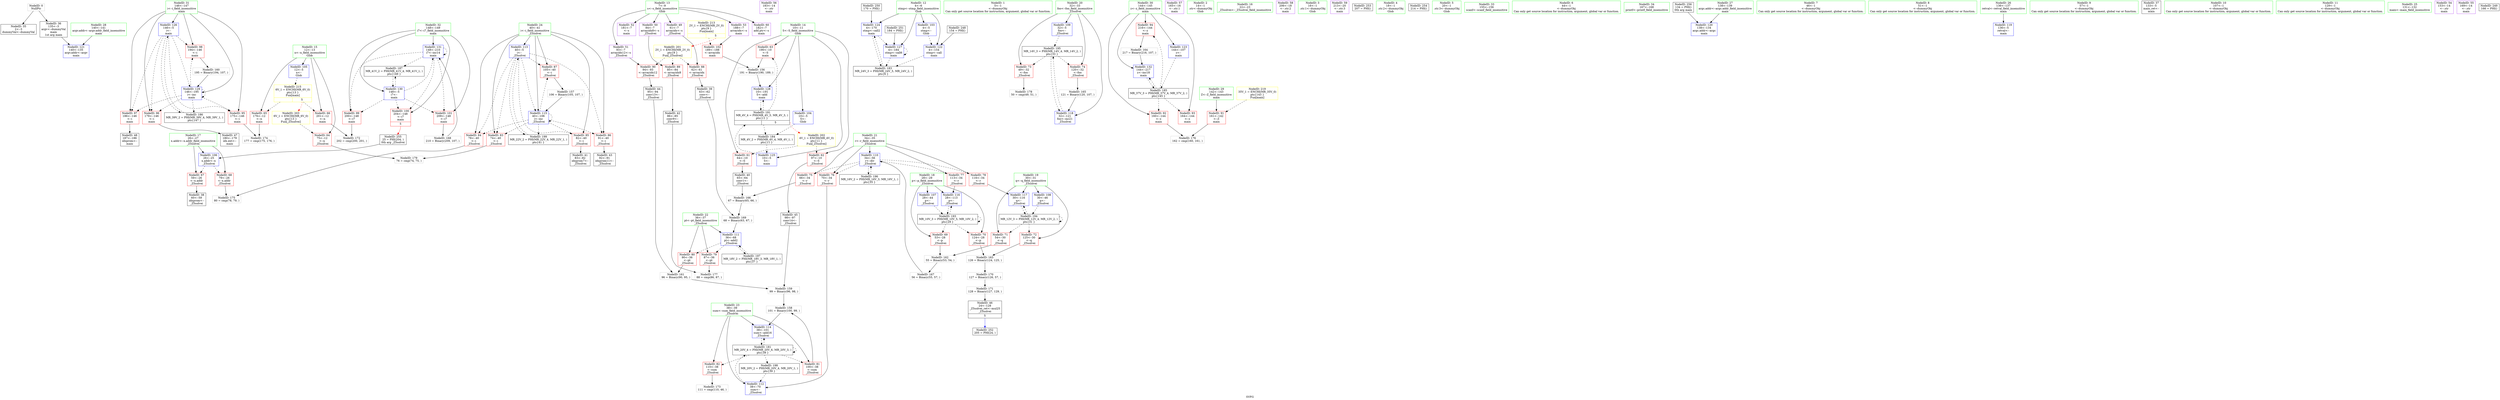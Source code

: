 digraph "SVFG" {
	label="SVFG";

	Node0x5597583ce520 [shape=record,color=grey,label="{NodeID: 0\nNullPtr}"];
	Node0x5597583ce520 -> Node0x5597583e9340[style=solid];
	Node0x5597583ce520 -> Node0x5597583e9440[style=solid];
	Node0x5597583e9ed0 [shape=record,color=red,label="{NodeID: 97\n186\<--146\n\<--i\nmain\n}"];
	Node0x5597583e9ed0 -> Node0x5597583eae20[style=solid];
	Node0x5597583e8310 [shape=record,color=green,label="{NodeID: 14\n10\<--11\nS\<--S_field_insensitive\nGlob }"];
	Node0x5597583e8310 -> Node0x5597583eb8b0[style=solid];
	Node0x5597583e8310 -> Node0x5597583eb980[style=solid];
	Node0x5597583e8310 -> Node0x5597583eba50[style=solid];
	Node0x5597583e8310 -> Node0x5597583ea4b0[style=solid];
	Node0x5597583e8310 -> Node0x5597583efd60[style=solid];
	Node0x5597583e8310 -> Node0x5597583effd0[style=solid];
	Node0x5597583ee330 [shape=record,color=black,label="{NodeID: 194\nMR_12V_3 = PHI(MR_12V_4, MR_12V_2, )\npts\{31 \}\n}"];
	Node0x5597583ee330 -> Node0x5597583ec0d0[style=dashed];
	Node0x5597583ee330 -> Node0x5597583ec1a0[style=dashed];
	Node0x5597583ee330 -> Node0x5597583ef6e0[style=dashed];
	Node0x5597583ee330 -> Node0x5597583ee330[style=dashed];
	Node0x5597583eaac0 [shape=record,color=blue,label="{NodeID: 111\n36\<--68\npt\<--add2\n_Z5solvei\n}"];
	Node0x5597583eaac0 -> Node0x5597583ec750[style=dashed];
	Node0x5597583eaac0 -> Node0x5597583ec820[style=dashed];
	Node0x5597583eaac0 -> Node0x559758400480[style=dashed];
	Node0x5597583e8d30 [shape=record,color=green,label="{NodeID: 28\n140\<--141\nargv.addr\<--argv.addr_field_insensitive\nmain\n}"];
	Node0x5597583e8d30 -> Node0x5597583efa20[style=solid];
	Node0x5597583efd60 [shape=record,color=blue,label="{NodeID: 125\n10\<--5\nS\<--\nmain\n}"];
	Node0x5597583efd60 -> Node0x5597583fd660[style=dashed];
	Node0x5597583e9920 [shape=record,color=black,label="{NodeID: 42\n86\<--85\nconv9\<--\n_Z5solvei\n}"];
	Node0x5597583e9920 -> Node0x5597583f38b0[style=solid];
	Node0x5597583eb4a0 [shape=record,color=purple,label="{NodeID: 56\n183\<--14\n\<--.str\nmain\n}"];
	Node0x5597583ec000 [shape=record,color=red,label="{NodeID: 70\n124\<--28\n\<--p\n_Z5solvei\n}"];
	Node0x5597583ec000 -> Node0x5597583f23b0[style=solid];
	Node0x559758410a50 [shape=record,color=black,label="{NodeID: 250\n170 = PHI()\n}"];
	Node0x559758410a50 -> Node0x5597583efc90[style=solid];
	Node0x5597583f29b0 [shape=record,color=grey,label="{NodeID: 167\n56 = Binary(55, 57, )\n}"];
	Node0x5597583f29b0 -> Node0x5597583ea9f0[style=solid];
	Node0x5597583ecb60 [shape=record,color=red,label="{NodeID: 84\n78\<--40\n\<--i\n_Z5solvei\n}"];
	Node0x5597583ecb60 -> Node0x5597583f35b0[style=solid];
	Node0x5597583e7550 [shape=record,color=green,label="{NodeID: 1\n5\<--1\n\<--dummyObj\nCan only get source location for instruction, argument, global var or function.}"];
	Node0x5597583fa460 [shape=record,color=black,label="{NodeID: 181\nMR_20V_4 = PHI(MR_20V_6, MR_20V_3, )\npts\{39 \}\n}"];
	Node0x5597583fa460 -> Node0x5597583ec8f0[style=dashed];
	Node0x5597583fa460 -> Node0x5597583ec9c0[style=dashed];
	Node0x5597583fa460 -> Node0x5597583ead30[style=dashed];
	Node0x5597583fa460 -> Node0x5597583fa460[style=dashed];
	Node0x5597583fa460 -> Node0x559758400980[style=dashed];
	Node0x5597583e9fa0 [shape=record,color=red,label="{NodeID: 98\n194\<--146\n\<--i\nmain\n}"];
	Node0x5597583e9fa0 -> Node0x5597583f1f30[style=solid];
	Node0x5597583e83a0 [shape=record,color=green,label="{NodeID: 15\n12\<--13\nn\<--n_field_insensitive\nGlob }"];
	Node0x5597583e83a0 -> Node0x5597583ebb20[style=solid];
	Node0x5597583e83a0 -> Node0x5597583ebbf0[style=solid];
	Node0x5597583e83a0 -> Node0x5597583ebcc0[style=solid];
	Node0x5597583e83a0 -> Node0x5597583ea5b0[style=solid];
	Node0x5597583ee420 [shape=record,color=black,label="{NodeID: 195\nMR_14V_3 = PHI(MR_14V_4, MR_14V_2, )\npts\{33 \}\n}"];
	Node0x5597583ee420 -> Node0x5597583ec270[style=dashed];
	Node0x5597583ee420 -> Node0x5597583ec340[style=dashed];
	Node0x5597583ee420 -> Node0x5597583ef7b0[style=dashed];
	Node0x5597583eab90 [shape=record,color=blue,label="{NodeID: 112\n38\<--70\nsum\<--\n_Z5solvei\n}"];
	Node0x5597583eab90 -> Node0x5597583fa460[style=dashed];
	Node0x5597583e8e00 [shape=record,color=green,label="{NodeID: 29\n142\<--143\nZ\<--Z_field_insensitive\nmain\n}"];
	Node0x5597583e8e00 -> Node0x5597583ed110[style=solid];
	Node0x5597583efe30 [shape=record,color=blue,label="{NodeID: 126\n146\<--5\ni\<--\nmain\n}"];
	Node0x5597583efe30 -> Node0x5597583ed450[style=dashed];
	Node0x5597583efe30 -> Node0x5597583e9e00[style=dashed];
	Node0x5597583efe30 -> Node0x5597583e9ed0[style=dashed];
	Node0x5597583efe30 -> Node0x5597583e9fa0[style=dashed];
	Node0x5597583efe30 -> Node0x5597583f00a0[style=dashed];
	Node0x5597583efe30 -> Node0x5597583fbd60[style=dashed];
	Node0x5597583e99f0 [shape=record,color=black,label="{NodeID: 43\n92\<--91\nidxprom11\<--\n_Z5solvei\n}"];
	Node0x5597583eb570 [shape=record,color=purple,label="{NodeID: 57\n165\<--16\n\<--.str.1\nmain\n}"];
	Node0x5597583ec0d0 [shape=record,color=red,label="{NodeID: 71\n54\<--30\n\<--q\n_Z5solvei\n}"];
	Node0x5597583ec0d0 -> Node0x5597583f2230[style=solid];
	Node0x559758410b80 [shape=record,color=black,label="{NodeID: 251\n184 = PHI()\n}"];
	Node0x559758410b80 -> Node0x5597583eff00[style=solid];
	Node0x5597583f2b30 [shape=record,color=grey,label="{NodeID: 168\n210 = Binary(209, 107, )\n}"];
	Node0x5597583f2b30 -> Node0x5597583f0240[style=solid];
	Node0x5597583ecc30 [shape=record,color=red,label="{NodeID: 85\n82\<--40\n\<--i\n_Z5solvei\n}"];
	Node0x5597583ecc30 -> Node0x5597583e9850[style=solid];
	Node0x5597583e75e0 [shape=record,color=green,label="{NodeID: 2\n14\<--1\n.str\<--dummyObj\nGlob }"];
	Node0x5597583ea070 [shape=record,color=red,label="{NodeID: 99\n200\<--148\n\<--i7\nmain\n}"];
	Node0x5597583ea070 -> Node0x5597583f3130[style=solid];
	Node0x5597583e8430 [shape=record,color=green,label="{NodeID: 16\n22\<--23\n_Z5solvei\<--_Z5solvei_field_insensitive\n}"];
	Node0x5597583fff80 [shape=record,color=black,label="{NodeID: 196\nMR_16V_2 = PHI(MR_16V_3, MR_16V_1, )\npts\{35 \}\n}"];
	Node0x5597583fff80 -> Node0x5597583ea9f0[style=dashed];
	Node0x5597583eac60 [shape=record,color=blue,label="{NodeID: 113\n40\<--5\ni\<--\n_Z5solvei\n}"];
	Node0x5597583eac60 -> Node0x5597583eca90[style=dashed];
	Node0x5597583eac60 -> Node0x5597583ecb60[style=dashed];
	Node0x5597583eac60 -> Node0x5597583ecc30[style=dashed];
	Node0x5597583eac60 -> Node0x5597583ecd00[style=dashed];
	Node0x5597583eac60 -> Node0x5597583ecdd0[style=dashed];
	Node0x5597583eac60 -> Node0x5597583ef540[style=dashed];
	Node0x5597583eac60 -> Node0x559758400e80[style=dashed];
	Node0x5597583e8ed0 [shape=record,color=green,label="{NodeID: 30\n144\<--145\nz\<--z_field_insensitive\nmain\n}"];
	Node0x5597583e8ed0 -> Node0x5597583ed1e0[style=solid];
	Node0x5597583e8ed0 -> Node0x5597583ed2b0[style=solid];
	Node0x5597583e8ed0 -> Node0x5597583ed380[style=solid];
	Node0x5597583e8ed0 -> Node0x5597583efbc0[style=solid];
	Node0x5597583e8ed0 -> Node0x5597583f0310[style=solid];
	Node0x5597583eff00 [shape=record,color=blue,label="{NodeID: 127\n4\<--184\nstmp\<--call6\nmain\n}"];
	Node0x5597583eff00 -> Node0x5597583eff00[style=dashed];
	Node0x5597583eff00 -> Node0x5597583fae60[style=dashed];
	Node0x5597583e9ac0 [shape=record,color=black,label="{NodeID: 44\n95\<--94\nconv13\<--\n_Z5solvei\n}"];
	Node0x5597583e9ac0 -> Node0x5597583f20b0[style=solid];
	Node0x5597583eb640 [shape=record,color=purple,label="{NodeID: 58\n206\<--18\n\<--.str.2\nmain\n}"];
	Node0x5597583ec1a0 [shape=record,color=red,label="{NodeID: 72\n125\<--30\n\<--q\n_Z5solvei\n}"];
	Node0x5597583ec1a0 -> Node0x5597583f23b0[style=solid];
	Node0x559758410c80 [shape=record,color=black,label="{NodeID: 252\n205 = PHI(24, )\n}"];
	Node0x5597583f2cb0 [shape=record,color=grey,label="{NodeID: 169\n68 = Binary(63, 67, )\n}"];
	Node0x5597583f2cb0 -> Node0x5597583eaac0[style=solid];
	Node0x5597583ecd00 [shape=record,color=red,label="{NodeID: 86\n91\<--40\n\<--i\n_Z5solvei\n}"];
	Node0x5597583ecd00 -> Node0x5597583e99f0[style=solid];
	Node0x5597583cd5b0 [shape=record,color=green,label="{NodeID: 3\n16\<--1\n.str.1\<--dummyObj\nGlob }"];
	Node0x5597583fae60 [shape=record,color=black,label="{NodeID: 183\nMR_24V_3 = PHI(MR_24V_5, MR_24V_2, )\npts\{6 \}\n}"];
	Node0x5597583fae60 -> Node0x5597583efc90[style=dashed];
	Node0x5597583ea140 [shape=record,color=red,label="{NodeID: 100\n204\<--148\n\<--i7\nmain\n|{<s0>5}}"];
	Node0x5597583ea140:s0 -> Node0x559758410fb0[style=solid,color=red];
	Node0x5597583e84c0 [shape=record,color=green,label="{NodeID: 17\n26\<--27\nx.addr\<--x.addr_field_insensitive\n_Z5solvei\n}"];
	Node0x5597583e84c0 -> Node0x5597583ebd90[style=solid];
	Node0x5597583e84c0 -> Node0x5597583ebe60[style=solid];
	Node0x5597583e84c0 -> Node0x5597583ea6b0[style=solid];
	Node0x559758400480 [shape=record,color=black,label="{NodeID: 197\nMR_18V_2 = PHI(MR_18V_3, MR_18V_1, )\npts\{37 \}\n}"];
	Node0x559758400480 -> Node0x5597583eaac0[style=dashed];
	Node0x5597583ead30 [shape=record,color=blue,label="{NodeID: 114\n38\<--101\nsum\<--add16\n_Z5solvei\n}"];
	Node0x5597583ead30 -> Node0x5597583fa460[style=dashed];
	Node0x5597583e8fa0 [shape=record,color=green,label="{NodeID: 31\n146\<--147\ni\<--i_field_insensitive\nmain\n}"];
	Node0x5597583e8fa0 -> Node0x5597583ed450[style=solid];
	Node0x5597583e8fa0 -> Node0x5597583e9e00[style=solid];
	Node0x5597583e8fa0 -> Node0x5597583e9ed0[style=solid];
	Node0x5597583e8fa0 -> Node0x5597583e9fa0[style=solid];
	Node0x5597583e8fa0 -> Node0x5597583efe30[style=solid];
	Node0x5597583e8fa0 -> Node0x5597583f00a0[style=solid];
	Node0x5597583effd0 [shape=record,color=blue,label="{NodeID: 128\n10\<--191\nS\<--add\nmain\n}"];
	Node0x5597583effd0 -> Node0x5597583fd660[style=dashed];
	Node0x5597583e9b90 [shape=record,color=black,label="{NodeID: 45\n98\<--97\nconv14\<--\n_Z5solvei\n}"];
	Node0x5597583e9b90 -> Node0x5597583f1db0[style=solid];
	Node0x5597583eb710 [shape=record,color=purple,label="{NodeID: 59\n213\<--20\n\<--.str.3\nmain\n}"];
	Node0x5597583f1930 [shape=record,color=grey,label="{NodeID: 156\n191 = Binary(190, 189, )\n}"];
	Node0x5597583f1930 -> Node0x5597583effd0[style=solid];
	Node0x5597583ec270 [shape=record,color=red,label="{NodeID: 73\n49\<--32\n\<--foo\n_Z5solvei\n}"];
	Node0x5597583ec270 -> Node0x5597583f3a30[style=solid];
	Node0x559758410e10 [shape=record,color=black,label="{NodeID: 253\n207 = PHI()\n}"];
	Node0x5597583f2e30 [shape=record,color=grey,label="{NodeID: 170\n127 = Binary(126, 57, )\n}"];
	Node0x5597583f2e30 -> Node0x5597583f2fb0[style=solid];
	Node0x5597583ecdd0 [shape=record,color=red,label="{NodeID: 87\n105\<--40\n\<--i\n_Z5solvei\n}"];
	Node0x5597583ecdd0 -> Node0x5597583f1ab0[style=solid];
	Node0x5597583cd640 [shape=record,color=green,label="{NodeID: 4\n18\<--1\n.str.2\<--dummyObj\nGlob }"];
	Node0x5597583fb360 [shape=record,color=black,label="{NodeID: 184\nMR_4V_2 = PHI(MR_4V_4, MR_4V_1, )\npts\{11 \}\n}"];
	Node0x5597583fb360 -> Node0x5597583efd60[style=dashed];
	Node0x5597583ea210 [shape=record,color=red,label="{NodeID: 101\n209\<--148\n\<--i7\nmain\n}"];
	Node0x5597583ea210 -> Node0x5597583f2b30[style=solid];
	Node0x5597583e8550 [shape=record,color=green,label="{NodeID: 18\n28\<--29\np\<--p_field_insensitive\n_Z5solvei\n}"];
	Node0x5597583e8550 -> Node0x5597583ebf30[style=solid];
	Node0x5597583e8550 -> Node0x5597583ec000[style=solid];
	Node0x5597583e8550 -> Node0x5597583ea780[style=solid];
	Node0x5597583e8550 -> Node0x5597583ef610[style=solid];
	Node0x559758400980 [shape=record,color=black,label="{NodeID: 198\nMR_20V_2 = PHI(MR_20V_4, MR_20V_1, )\npts\{39 \}\n}"];
	Node0x559758400980 -> Node0x5597583eab90[style=dashed];
	Node0x5597583ef540 [shape=record,color=blue,label="{NodeID: 115\n40\<--106\ni\<--inc\n_Z5solvei\n}"];
	Node0x5597583ef540 -> Node0x5597583eca90[style=dashed];
	Node0x5597583ef540 -> Node0x5597583ecb60[style=dashed];
	Node0x5597583ef540 -> Node0x5597583ecc30[style=dashed];
	Node0x5597583ef540 -> Node0x5597583ecd00[style=dashed];
	Node0x5597583ef540 -> Node0x5597583ecdd0[style=dashed];
	Node0x5597583ef540 -> Node0x5597583ef540[style=dashed];
	Node0x5597583ef540 -> Node0x559758400e80[style=dashed];
	Node0x5597583e9070 [shape=record,color=green,label="{NodeID: 32\n148\<--149\ni7\<--i7_field_insensitive\nmain\n}"];
	Node0x5597583e9070 -> Node0x5597583ea070[style=solid];
	Node0x5597583e9070 -> Node0x5597583ea140[style=solid];
	Node0x5597583e9070 -> Node0x5597583ea210[style=solid];
	Node0x5597583e9070 -> Node0x5597583f0170[style=solid];
	Node0x5597583e9070 -> Node0x5597583f0240[style=solid];
	Node0x5597583f00a0 [shape=record,color=blue,label="{NodeID: 129\n146\<--195\ni\<--inc\nmain\n}"];
	Node0x5597583f00a0 -> Node0x5597583ed450[style=dashed];
	Node0x5597583f00a0 -> Node0x5597583e9e00[style=dashed];
	Node0x5597583f00a0 -> Node0x5597583e9ed0[style=dashed];
	Node0x5597583f00a0 -> Node0x5597583e9fa0[style=dashed];
	Node0x5597583f00a0 -> Node0x5597583f00a0[style=dashed];
	Node0x5597583f00a0 -> Node0x5597583fbd60[style=dashed];
	Node0x5597583e9c60 [shape=record,color=black,label="{NodeID: 46\n24\<--128\n_Z5solvei_ret\<--mul25\n_Z5solvei\n|{<s0>5}}"];
	Node0x5597583e9c60:s0 -> Node0x559758410c80[style=solid,color=blue];
	Node0x5597583eb7e0 [shape=record,color=purple,label="{NodeID: 60\n182\<--7\nadd.ptr\<--s\nmain\n}"];
	Node0x5597583f1ab0 [shape=record,color=grey,label="{NodeID: 157\n106 = Binary(105, 107, )\n}"];
	Node0x5597583f1ab0 -> Node0x5597583ef540[style=solid];
	Node0x5597583ec340 [shape=record,color=red,label="{NodeID: 74\n120\<--32\n\<--foo\n_Z5solvei\n}"];
	Node0x5597583ec340 -> Node0x5597583f26b0[style=solid];
	Node0x559758410ee0 [shape=record,color=black,label="{NodeID: 254\n214 = PHI()\n}"];
	Node0x5597583f2fb0 [shape=record,color=grey,label="{NodeID: 171\n128 = Binary(127, 129, )\n}"];
	Node0x5597583f2fb0 -> Node0x5597583e9c60[style=solid];
	Node0x5597583ecea0 [shape=record,color=red,label="{NodeID: 88\n62\<--61\n\<--arrayidx\n_Z5solvei\n}"];
	Node0x5597583ecea0 -> Node0x5597583e96b0[style=solid];
	Node0x5597583e7890 [shape=record,color=green,label="{NodeID: 5\n20\<--1\n.str.3\<--dummyObj\nGlob }"];
	Node0x5597583fb860 [shape=record,color=black,label="{NodeID: 185\nMR_37V_3 = PHI(MR_37V_4, MR_37V_2, )\npts\{145 \}\n}"];
	Node0x5597583fb860 -> Node0x5597583ed1e0[style=dashed];
	Node0x5597583fb860 -> Node0x5597583ed2b0[style=dashed];
	Node0x5597583fb860 -> Node0x5597583ed380[style=dashed];
	Node0x5597583fb860 -> Node0x5597583f0310[style=dashed];
	Node0x5597583ea2e0 [shape=record,color=red,label="{NodeID: 102\n189\<--188\n\<--arrayidx\nmain\n}"];
	Node0x5597583ea2e0 -> Node0x5597583f1930[style=solid];
	Node0x5597583e85e0 [shape=record,color=green,label="{NodeID: 19\n30\<--31\nq\<--q_field_insensitive\n_Z5solvei\n}"];
	Node0x5597583e85e0 -> Node0x5597583ec0d0[style=solid];
	Node0x5597583e85e0 -> Node0x5597583ec1a0[style=solid];
	Node0x5597583e85e0 -> Node0x5597583ea850[style=solid];
	Node0x5597583e85e0 -> Node0x5597583ef6e0[style=solid];
	Node0x559758400e80 [shape=record,color=black,label="{NodeID: 199\nMR_22V_2 = PHI(MR_22V_4, MR_22V_1, )\npts\{41 \}\n}"];
	Node0x559758400e80 -> Node0x5597583eac60[style=dashed];
	Node0x5597583ef610 [shape=record,color=blue,label="{NodeID: 116\n28\<--113\np\<--\n_Z5solvei\n}"];
	Node0x5597583ef610 -> Node0x5597583ede30[style=dashed];
	Node0x5597583e9140 [shape=record,color=green,label="{NodeID: 33\n155\<--156\nscanf\<--scanf_field_insensitive\n}"];
	Node0x559758403580 [shape=record,color=yellow,style=double,label="{NodeID: 213\n2V_1 = ENCHI(MR_2V_0)\npts\{9 \}\nFun[main]|{|<s1>5}}"];
	Node0x559758403580 -> Node0x5597583ea2e0[style=dashed];
	Node0x559758403580:s1 -> Node0x559758402090[style=dashed,color=red];
	Node0x5597583f0170 [shape=record,color=blue,label="{NodeID: 130\n148\<--5\ni7\<--\nmain\n}"];
	Node0x5597583f0170 -> Node0x5597583ea070[style=dashed];
	Node0x5597583f0170 -> Node0x5597583ea140[style=dashed];
	Node0x5597583f0170 -> Node0x5597583ea210[style=dashed];
	Node0x5597583f0170 -> Node0x5597583f0240[style=dashed];
	Node0x5597583f0170 -> Node0x5597583fc260[style=dashed];
	Node0x5597583e9d30 [shape=record,color=black,label="{NodeID: 47\n180\<--179\nidx.ext\<--\nmain\n}"];
	Node0x5597583eb8b0 [shape=record,color=red,label="{NodeID: 61\n64\<--10\n\<--S\n_Z5solvei\n}"];
	Node0x5597583eb8b0 -> Node0x5597583e9780[style=solid];
	Node0x5597583f1c30 [shape=record,color=grey,label="{NodeID: 158\n101 = Binary(100, 99, )\n}"];
	Node0x5597583f1c30 -> Node0x5597583ead30[style=solid];
	Node0x5597583ec410 [shape=record,color=red,label="{NodeID: 75\n66\<--34\n\<--r\n_Z5solvei\n}"];
	Node0x5597583ec410 -> Node0x5597583f2830[style=solid];
	Node0x559758410fb0 [shape=record,color=black,label="{NodeID: 255\n25 = PHI(204, )\n0th arg _Z5solvei }"];
	Node0x559758410fb0 -> Node0x5597583ea6b0[style=solid];
	Node0x5597583f3130 [shape=record,color=grey,label="{NodeID: 172\n202 = cmp(200, 201, )\n}"];
	Node0x5597583ecf70 [shape=record,color=red,label="{NodeID: 89\n85\<--84\n\<--arrayidx8\n_Z5solvei\n}"];
	Node0x5597583ecf70 -> Node0x5597583e9920[style=solid];
	Node0x5597583e7920 [shape=record,color=green,label="{NodeID: 6\n44\<--1\n\<--dummyObj\nCan only get source location for instruction, argument, global var or function.}"];
	Node0x5597583fbd60 [shape=record,color=black,label="{NodeID: 186\nMR_39V_2 = PHI(MR_39V_4, MR_39V_1, )\npts\{147 \}\n}"];
	Node0x5597583fbd60 -> Node0x5597583efe30[style=dashed];
	Node0x5597583ea3b0 [shape=record,color=blue,label="{NodeID: 103\n4\<--5\nstmp\<--\nGlob }"];
	Node0x5597583ea3b0 -> Node0x5597583efaf0[style=dashed];
	Node0x5597583e86b0 [shape=record,color=green,label="{NodeID: 20\n32\<--33\nfoo\<--foo_field_insensitive\n_Z5solvei\n}"];
	Node0x5597583e86b0 -> Node0x5597583ec270[style=solid];
	Node0x5597583e86b0 -> Node0x5597583ec340[style=solid];
	Node0x5597583e86b0 -> Node0x5597583ea920[style=solid];
	Node0x5597583e86b0 -> Node0x5597583ef7b0[style=solid];
	Node0x5597583ef6e0 [shape=record,color=blue,label="{NodeID: 117\n30\<--116\nq\<--\n_Z5solvei\n}"];
	Node0x5597583ef6e0 -> Node0x5597583ee330[style=dashed];
	Node0x5597583e9240 [shape=record,color=green,label="{NodeID: 34\n167\<--168\nprintf\<--printf_field_insensitive\n}"];
	Node0x5597583f0240 [shape=record,color=blue,label="{NodeID: 131\n148\<--210\ni7\<--inc14\nmain\n}"];
	Node0x5597583f0240 -> Node0x5597583ea070[style=dashed];
	Node0x5597583f0240 -> Node0x5597583ea140[style=dashed];
	Node0x5597583f0240 -> Node0x5597583ea210[style=dashed];
	Node0x5597583f0240 -> Node0x5597583f0240[style=dashed];
	Node0x5597583f0240 -> Node0x5597583fc260[style=dashed];
	Node0x5597583eae20 [shape=record,color=black,label="{NodeID: 48\n187\<--186\nidxprom\<--\nmain\n}"];
	Node0x5597583eb980 [shape=record,color=red,label="{NodeID: 62\n97\<--10\n\<--S\n_Z5solvei\n}"];
	Node0x5597583eb980 -> Node0x5597583e9b90[style=solid];
	Node0x5597583f1db0 [shape=record,color=grey,label="{NodeID: 159\n99 = Binary(96, 98, )\n}"];
	Node0x5597583f1db0 -> Node0x5597583f1c30[style=solid];
	Node0x5597583ec4e0 [shape=record,color=red,label="{NodeID: 76\n70\<--34\n\<--r\n_Z5solvei\n}"];
	Node0x5597583ec4e0 -> Node0x5597583eab90[style=solid];
	Node0x559758411110 [shape=record,color=black,label="{NodeID: 256\n134 = PHI()\n0th arg main }"];
	Node0x559758411110 -> Node0x5597583ef950[style=solid];
	Node0x5597583f32b0 [shape=record,color=grey,label="{NodeID: 173\n111 = cmp(110, 46, )\n}"];
	Node0x5597583ed040 [shape=record,color=red,label="{NodeID: 90\n94\<--93\n\<--arrayidx12\n_Z5solvei\n}"];
	Node0x5597583ed040 -> Node0x5597583e9ac0[style=solid];
	Node0x5597583e79b0 [shape=record,color=green,label="{NodeID: 7\n46\<--1\n\<--dummyObj\nCan only get source location for instruction, argument, global var or function.}"];
	Node0x5597583fc260 [shape=record,color=black,label="{NodeID: 187\nMR_41V_2 = PHI(MR_41V_4, MR_41V_1, )\npts\{149 \}\n}"];
	Node0x5597583fc260 -> Node0x5597583f0170[style=dashed];
	Node0x5597583ea4b0 [shape=record,color=blue,label="{NodeID: 104\n10\<--5\nS\<--\nGlob }"];
	Node0x5597583ea4b0 -> Node0x5597583fb360[style=dashed];
	Node0x5597583e8780 [shape=record,color=green,label="{NodeID: 21\n34\<--35\nr\<--r_field_insensitive\n_Z5solvei\n}"];
	Node0x5597583e8780 -> Node0x5597583ec410[style=solid];
	Node0x5597583e8780 -> Node0x5597583ec4e0[style=solid];
	Node0x5597583e8780 -> Node0x5597583ec5b0[style=solid];
	Node0x5597583e8780 -> Node0x5597583ec680[style=solid];
	Node0x5597583e8780 -> Node0x5597583ea9f0[style=solid];
	Node0x559758402090 [shape=record,color=yellow,style=double,label="{NodeID: 201\n2V_1 = ENCHI(MR_2V_0)\npts\{9 \}\nFun[_Z5solvei]}"];
	Node0x559758402090 -> Node0x5597583ecea0[style=dashed];
	Node0x559758402090 -> Node0x5597583ecf70[style=dashed];
	Node0x559758402090 -> Node0x5597583ed040[style=dashed];
	Node0x5597583ef7b0 [shape=record,color=blue,label="{NodeID: 118\n32\<--121\nfoo\<--inc21\n_Z5solvei\n}"];
	Node0x5597583ef7b0 -> Node0x5597583ee420[style=dashed];
	Node0x5597583e9340 [shape=record,color=black,label="{NodeID: 35\n2\<--3\ndummyVal\<--dummyVal\n}"];
	Node0x559758403740 [shape=record,color=yellow,style=double,label="{NodeID: 215\n6V_1 = ENCHI(MR_6V_0)\npts\{13 \}\nFun[main]|{|<s2>5}}"];
	Node0x559758403740 -> Node0x5597583ebbf0[style=dashed];
	Node0x559758403740 -> Node0x5597583ebcc0[style=dashed];
	Node0x559758403740:s2 -> Node0x559758402c90[style=dashed,color=red];
	Node0x5597583f0310 [shape=record,color=blue,label="{NodeID: 132\n144\<--217\nz\<--inc18\nmain\n}"];
	Node0x5597583f0310 -> Node0x5597583fb860[style=dashed];
	Node0x5597583eaef0 [shape=record,color=purple,label="{NodeID: 49\n61\<--7\narrayidx\<--s\n_Z5solvei\n}"];
	Node0x5597583eaef0 -> Node0x5597583ecea0[style=solid];
	Node0x5597583eba50 [shape=record,color=red,label="{NodeID: 63\n190\<--10\n\<--S\nmain\n}"];
	Node0x5597583eba50 -> Node0x5597583f1930[style=solid];
	Node0x5597583f1f30 [shape=record,color=grey,label="{NodeID: 160\n195 = Binary(194, 107, )\n}"];
	Node0x5597583f1f30 -> Node0x5597583f00a0[style=solid];
	Node0x5597583ec5b0 [shape=record,color=red,label="{NodeID: 77\n113\<--34\n\<--r\n_Z5solvei\n}"];
	Node0x5597583ec5b0 -> Node0x5597583ef610[style=solid];
	Node0x5597583f3430 [shape=record,color=grey,label="{NodeID: 174\n177 = cmp(175, 176, )\n}"];
	Node0x5597583ed110 [shape=record,color=red,label="{NodeID: 91\n161\<--142\n\<--Z\nmain\n}"];
	Node0x5597583ed110 -> Node0x5597583f3730[style=solid];
	Node0x5597583e7a40 [shape=record,color=green,label="{NodeID: 8\n51\<--1\n\<--dummyObj\nCan only get source location for instruction, argument, global var or function.}"];
	Node0x5597583ea5b0 [shape=record,color=blue,label="{NodeID: 105\n12\<--5\nn\<--\nGlob }"];
	Node0x5597583ea5b0 -> Node0x559758403740[style=dashed];
	Node0x5597583e8850 [shape=record,color=green,label="{NodeID: 22\n36\<--37\npt\<--pt_field_insensitive\n_Z5solvei\n}"];
	Node0x5597583e8850 -> Node0x5597583ec750[style=solid];
	Node0x5597583e8850 -> Node0x5597583ec820[style=solid];
	Node0x5597583e8850 -> Node0x5597583eaac0[style=solid];
	Node0x559758402bb0 [shape=record,color=yellow,style=double,label="{NodeID: 202\n4V_1 = ENCHI(MR_4V_0)\npts\{11 \}\nFun[_Z5solvei]}"];
	Node0x559758402bb0 -> Node0x5597583eb8b0[style=dashed];
	Node0x559758402bb0 -> Node0x5597583eb980[style=dashed];
	Node0x5597583ef880 [shape=record,color=blue,label="{NodeID: 119\n136\<--5\nretval\<--\nmain\n}"];
	Node0x5597583e9440 [shape=record,color=black,label="{NodeID: 36\n135\<--3\nargv\<--dummyVal\nmain\n1st arg main }"];
	Node0x5597583e9440 -> Node0x5597583efa20[style=solid];
	Node0x5597583eafc0 [shape=record,color=purple,label="{NodeID: 50\n84\<--7\narrayidx8\<--s\n_Z5solvei\n}"];
	Node0x5597583eafc0 -> Node0x5597583ecf70[style=solid];
	Node0x5597583ebb20 [shape=record,color=red,label="{NodeID: 64\n75\<--12\n\<--n\n_Z5solvei\n}"];
	Node0x5597583ebb20 -> Node0x5597583f3bb0[style=solid];
	Node0x5597583f20b0 [shape=record,color=grey,label="{NodeID: 161\n96 = Binary(90, 95, )\n}"];
	Node0x5597583f20b0 -> Node0x5597583f1db0[style=solid];
	Node0x5597583ec680 [shape=record,color=red,label="{NodeID: 78\n116\<--34\n\<--r\n_Z5solvei\n}"];
	Node0x5597583ec680 -> Node0x5597583ef6e0[style=solid];
	Node0x5597583f35b0 [shape=record,color=grey,label="{NodeID: 175\n80 = cmp(78, 79, )\n}"];
	Node0x5597583ed1e0 [shape=record,color=red,label="{NodeID: 92\n160\<--144\n\<--z\nmain\n}"];
	Node0x5597583ed1e0 -> Node0x5597583f3730[style=solid];
	Node0x5597583ce5b0 [shape=record,color=green,label="{NodeID: 9\n57\<--1\n\<--dummyObj\nCan only get source location for instruction, argument, global var or function.}"];
	Node0x5597583ea6b0 [shape=record,color=blue,label="{NodeID: 106\n26\<--25\nx.addr\<--x\n_Z5solvei\n}"];
	Node0x5597583ea6b0 -> Node0x5597583ebd90[style=dashed];
	Node0x5597583ea6b0 -> Node0x5597583ebe60[style=dashed];
	Node0x5597583e8920 [shape=record,color=green,label="{NodeID: 23\n38\<--39\nsum\<--sum_field_insensitive\n_Z5solvei\n}"];
	Node0x5597583e8920 -> Node0x5597583ec8f0[style=solid];
	Node0x5597583e8920 -> Node0x5597583ec9c0[style=solid];
	Node0x5597583e8920 -> Node0x5597583eab90[style=solid];
	Node0x5597583e8920 -> Node0x5597583ead30[style=solid];
	Node0x559758402c90 [shape=record,color=yellow,style=double,label="{NodeID: 203\n6V_1 = ENCHI(MR_6V_0)\npts\{13 \}\nFun[_Z5solvei]}"];
	Node0x559758402c90 -> Node0x5597583ebb20[style=dashed];
	Node0x5597583ef950 [shape=record,color=blue,label="{NodeID: 120\n138\<--134\nargc.addr\<--argc\nmain\n}"];
	Node0x5597583e9510 [shape=record,color=black,label="{NodeID: 37\n133\<--5\nmain_ret\<--\nmain\n}"];
	Node0x5597583eb090 [shape=record,color=purple,label="{NodeID: 51\n93\<--7\narrayidx12\<--s\n_Z5solvei\n}"];
	Node0x5597583eb090 -> Node0x5597583ed040[style=solid];
	Node0x5597583ebbf0 [shape=record,color=red,label="{NodeID: 65\n176\<--12\n\<--n\nmain\n}"];
	Node0x5597583ebbf0 -> Node0x5597583f3430[style=solid];
	Node0x5597583f2230 [shape=record,color=grey,label="{NodeID: 162\n55 = Binary(53, 54, )\n}"];
	Node0x5597583f2230 -> Node0x5597583f29b0[style=solid];
	Node0x5597583ec750 [shape=record,color=red,label="{NodeID: 79\n87\<--36\n\<--pt\n_Z5solvei\n}"];
	Node0x5597583ec750 -> Node0x5597583f38b0[style=solid];
	Node0x5597583f3730 [shape=record,color=grey,label="{NodeID: 176\n162 = cmp(160, 161, )\n}"];
	Node0x5597583ed2b0 [shape=record,color=red,label="{NodeID: 93\n164\<--144\n\<--z\nmain\n}"];
	Node0x5597583ce680 [shape=record,color=green,label="{NodeID: 10\n107\<--1\n\<--dummyObj\nCan only get source location for instruction, argument, global var or function.}"];
	Node0x5597583ea780 [shape=record,color=blue,label="{NodeID: 107\n28\<--44\np\<--\n_Z5solvei\n}"];
	Node0x5597583ea780 -> Node0x5597583ede30[style=dashed];
	Node0x5597583e89f0 [shape=record,color=green,label="{NodeID: 24\n40\<--41\ni\<--i_field_insensitive\n_Z5solvei\n}"];
	Node0x5597583e89f0 -> Node0x5597583eca90[style=solid];
	Node0x5597583e89f0 -> Node0x5597583ecb60[style=solid];
	Node0x5597583e89f0 -> Node0x5597583ecc30[style=solid];
	Node0x5597583e89f0 -> Node0x5597583ecd00[style=solid];
	Node0x5597583e89f0 -> Node0x5597583ecdd0[style=solid];
	Node0x5597583e89f0 -> Node0x5597583eac60[style=solid];
	Node0x5597583e89f0 -> Node0x5597583ef540[style=solid];
	Node0x5597583efa20 [shape=record,color=blue,label="{NodeID: 121\n140\<--135\nargv.addr\<--argv\nmain\n}"];
	Node0x5597583e95e0 [shape=record,color=black,label="{NodeID: 38\n60\<--59\nidxprom\<--\n_Z5solvei\n}"];
	Node0x5597583eb160 [shape=record,color=purple,label="{NodeID: 52\n181\<--7\n\<--s\nmain\n}"];
	Node0x5597583ebcc0 [shape=record,color=red,label="{NodeID: 66\n201\<--12\n\<--n\nmain\n}"];
	Node0x5597583ebcc0 -> Node0x5597583f3130[style=solid];
	Node0x5597583f23b0 [shape=record,color=grey,label="{NodeID: 163\n126 = Binary(124, 125, )\n}"];
	Node0x5597583f23b0 -> Node0x5597583f2e30[style=solid];
	Node0x5597583ec820 [shape=record,color=red,label="{NodeID: 80\n90\<--36\n\<--pt\n_Z5solvei\n}"];
	Node0x5597583ec820 -> Node0x5597583f20b0[style=solid];
	Node0x5597583f38b0 [shape=record,color=grey,label="{NodeID: 177\n88 = cmp(86, 87, )\n}"];
	Node0x5597583ed380 [shape=record,color=red,label="{NodeID: 94\n216\<--144\n\<--z\nmain\n}"];
	Node0x5597583ed380 -> Node0x5597583f2530[style=solid];
	Node0x5597583ce750 [shape=record,color=green,label="{NodeID: 11\n129\<--1\n\<--dummyObj\nCan only get source location for instruction, argument, global var or function.}"];
	Node0x5597583fd660 [shape=record,color=black,label="{NodeID: 191\nMR_4V_4 = PHI(MR_4V_5, MR_4V_3, )\npts\{11 \}\n|{|<s3>5}}"];
	Node0x5597583fd660 -> Node0x5597583eba50[style=dashed];
	Node0x5597583fd660 -> Node0x5597583effd0[style=dashed];
	Node0x5597583fd660 -> Node0x5597583fb360[style=dashed];
	Node0x5597583fd660:s3 -> Node0x559758402bb0[style=dashed,color=red];
	Node0x5597583ea850 [shape=record,color=blue,label="{NodeID: 108\n30\<--46\nq\<--\n_Z5solvei\n}"];
	Node0x5597583ea850 -> Node0x5597583ee330[style=dashed];
	Node0x5597583e8ac0 [shape=record,color=green,label="{NodeID: 25\n131\<--132\nmain\<--main_field_insensitive\n}"];
	Node0x5597583efaf0 [shape=record,color=blue,label="{NodeID: 122\n4\<--154\nstmp\<--call\nmain\n}"];
	Node0x5597583efaf0 -> Node0x5597583fae60[style=dashed];
	Node0x5597583e96b0 [shape=record,color=black,label="{NodeID: 39\n63\<--62\nconv\<--\n_Z5solvei\n}"];
	Node0x5597583e96b0 -> Node0x5597583f2cb0[style=solid];
	Node0x559758403ac0 [shape=record,color=yellow,style=double,label="{NodeID: 219\n35V_1 = ENCHI(MR_35V_0)\npts\{143 \}\nFun[main]}"];
	Node0x559758403ac0 -> Node0x5597583ed110[style=dashed];
	Node0x5597583eb230 [shape=record,color=purple,label="{NodeID: 53\n188\<--7\narrayidx\<--s\nmain\n}"];
	Node0x5597583eb230 -> Node0x5597583ea2e0[style=solid];
	Node0x5597583ebd90 [shape=record,color=red,label="{NodeID: 67\n59\<--26\n\<--x.addr\n_Z5solvei\n}"];
	Node0x5597583ebd90 -> Node0x5597583e95e0[style=solid];
	Node0x5597583f2530 [shape=record,color=grey,label="{NodeID: 164\n217 = Binary(216, 107, )\n}"];
	Node0x5597583f2530 -> Node0x5597583f0310[style=solid];
	Node0x5597583ec8f0 [shape=record,color=red,label="{NodeID: 81\n100\<--38\n\<--sum\n_Z5solvei\n}"];
	Node0x5597583ec8f0 -> Node0x5597583f1c30[style=solid];
	Node0x5597583f3a30 [shape=record,color=grey,label="{NodeID: 178\n50 = cmp(49, 51, )\n}"];
	Node0x5597583ed450 [shape=record,color=red,label="{NodeID: 95\n175\<--146\n\<--i\nmain\n}"];
	Node0x5597583ed450 -> Node0x5597583f3430[style=solid];
	Node0x5597583ce820 [shape=record,color=green,label="{NodeID: 12\n4\<--6\nstmp\<--stmp_field_insensitive\nGlob }"];
	Node0x5597583ce820 -> Node0x5597583ea3b0[style=solid];
	Node0x5597583ce820 -> Node0x5597583efaf0[style=solid];
	Node0x5597583ce820 -> Node0x5597583efc90[style=solid];
	Node0x5597583ce820 -> Node0x5597583eff00[style=solid];
	Node0x5597583ea920 [shape=record,color=blue,label="{NodeID: 109\n32\<--5\nfoo\<--\n_Z5solvei\n}"];
	Node0x5597583ea920 -> Node0x5597583ee420[style=dashed];
	Node0x5597583e8b90 [shape=record,color=green,label="{NodeID: 26\n136\<--137\nretval\<--retval_field_insensitive\nmain\n}"];
	Node0x5597583e8b90 -> Node0x5597583ef880[style=solid];
	Node0x5597583efbc0 [shape=record,color=blue,label="{NodeID: 123\n144\<--107\nz\<--\nmain\n}"];
	Node0x5597583efbc0 -> Node0x5597583fb860[style=dashed];
	Node0x5597583e9780 [shape=record,color=black,label="{NodeID: 40\n65\<--64\nconv1\<--\n_Z5solvei\n}"];
	Node0x5597583e9780 -> Node0x5597583f2830[style=solid];
	Node0x5597583eb300 [shape=record,color=purple,label="{NodeID: 54\n153\<--14\n\<--.str\nmain\n}"];
	Node0x5597583ebe60 [shape=record,color=red,label="{NodeID: 68\n79\<--26\n\<--x.addr\n_Z5solvei\n}"];
	Node0x5597583ebe60 -> Node0x5597583f35b0[style=solid];
	Node0x5597581eddd0 [shape=record,color=black,label="{NodeID: 248\n154 = PHI()\n}"];
	Node0x5597581eddd0 -> Node0x5597583efaf0[style=solid];
	Node0x5597583f26b0 [shape=record,color=grey,label="{NodeID: 165\n121 = Binary(120, 107, )\n}"];
	Node0x5597583f26b0 -> Node0x5597583ef7b0[style=solid];
	Node0x5597583ec9c0 [shape=record,color=red,label="{NodeID: 82\n110\<--38\n\<--sum\n_Z5solvei\n}"];
	Node0x5597583ec9c0 -> Node0x5597583f32b0[style=solid];
	Node0x5597583f3bb0 [shape=record,color=grey,label="{NodeID: 179\n76 = cmp(74, 75, )\n}"];
	Node0x5597583e9e00 [shape=record,color=red,label="{NodeID: 96\n179\<--146\n\<--i\nmain\n}"];
	Node0x5597583e9e00 -> Node0x5597583e9d30[style=solid];
	Node0x5597583e8280 [shape=record,color=green,label="{NodeID: 13\n7\<--9\ns\<--s_field_insensitive\nGlob }"];
	Node0x5597583e8280 -> Node0x5597583eaef0[style=solid];
	Node0x5597583e8280 -> Node0x5597583eafc0[style=solid];
	Node0x5597583e8280 -> Node0x5597583eb090[style=solid];
	Node0x5597583e8280 -> Node0x5597583eb160[style=solid];
	Node0x5597583e8280 -> Node0x5597583eb230[style=solid];
	Node0x5597583e8280 -> Node0x5597583eb7e0[style=solid];
	Node0x5597583ede30 [shape=record,color=black,label="{NodeID: 193\nMR_10V_3 = PHI(MR_10V_5, MR_10V_2, )\npts\{29 \}\n}"];
	Node0x5597583ede30 -> Node0x5597583ebf30[style=dashed];
	Node0x5597583ede30 -> Node0x5597583ec000[style=dashed];
	Node0x5597583ede30 -> Node0x5597583ef610[style=dashed];
	Node0x5597583ede30 -> Node0x5597583ede30[style=dashed];
	Node0x5597583ea9f0 [shape=record,color=blue,label="{NodeID: 110\n34\<--56\nr\<--div\n_Z5solvei\n}"];
	Node0x5597583ea9f0 -> Node0x5597583ec410[style=dashed];
	Node0x5597583ea9f0 -> Node0x5597583ec4e0[style=dashed];
	Node0x5597583ea9f0 -> Node0x5597583ec5b0[style=dashed];
	Node0x5597583ea9f0 -> Node0x5597583ec680[style=dashed];
	Node0x5597583ea9f0 -> Node0x5597583fff80[style=dashed];
	Node0x5597583e8c60 [shape=record,color=green,label="{NodeID: 27\n138\<--139\nargc.addr\<--argc.addr_field_insensitive\nmain\n}"];
	Node0x5597583e8c60 -> Node0x5597583ef950[style=solid];
	Node0x5597583efc90 [shape=record,color=blue,label="{NodeID: 124\n4\<--170\nstmp\<--call2\nmain\n}"];
	Node0x5597583efc90 -> Node0x5597583eff00[style=dashed];
	Node0x5597583efc90 -> Node0x5597583fae60[style=dashed];
	Node0x5597583e9850 [shape=record,color=black,label="{NodeID: 41\n83\<--82\nidxprom7\<--\n_Z5solvei\n}"];
	Node0x5597583eb3d0 [shape=record,color=purple,label="{NodeID: 55\n169\<--14\n\<--.str\nmain\n}"];
	Node0x5597583ebf30 [shape=record,color=red,label="{NodeID: 69\n53\<--28\n\<--p\n_Z5solvei\n}"];
	Node0x5597583ebf30 -> Node0x5597583f2230[style=solid];
	Node0x559758410500 [shape=record,color=black,label="{NodeID: 249\n166 = PHI()\n}"];
	Node0x5597583f2830 [shape=record,color=grey,label="{NodeID: 166\n67 = Binary(65, 66, )\n}"];
	Node0x5597583f2830 -> Node0x5597583f2cb0[style=solid];
	Node0x5597583eca90 [shape=record,color=red,label="{NodeID: 83\n74\<--40\n\<--i\n_Z5solvei\n}"];
	Node0x5597583eca90 -> Node0x5597583f3bb0[style=solid];
}
